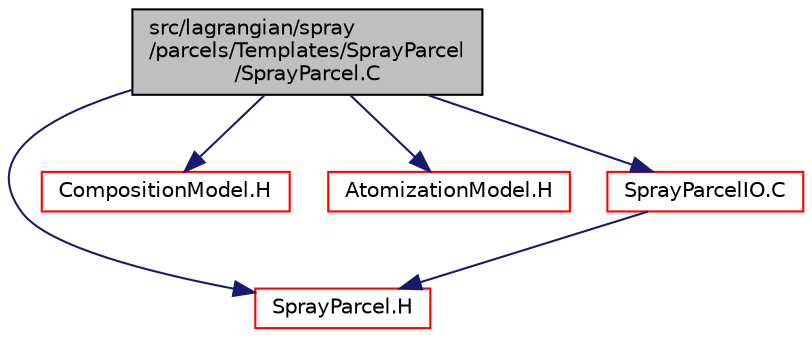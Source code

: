 digraph "src/lagrangian/spray/parcels/Templates/SprayParcel/SprayParcel.C"
{
  bgcolor="transparent";
  edge [fontname="Helvetica",fontsize="10",labelfontname="Helvetica",labelfontsize="10"];
  node [fontname="Helvetica",fontsize="10",shape=record];
  Node1 [label="src/lagrangian/spray\l/parcels/Templates/SprayParcel\l/SprayParcel.C",height=0.2,width=0.4,color="black", fillcolor="grey75", style="filled", fontcolor="black"];
  Node1 -> Node2 [color="midnightblue",fontsize="10",style="solid",fontname="Helvetica"];
  Node2 [label="SprayParcel.H",height=0.2,width=0.4,color="red",URL="$a07155.html"];
  Node1 -> Node3 [color="midnightblue",fontsize="10",style="solid",fontname="Helvetica"];
  Node3 [label="CompositionModel.H",height=0.2,width=0.4,color="red",URL="$a06975.html"];
  Node1 -> Node4 [color="midnightblue",fontsize="10",style="solid",fontname="Helvetica"];
  Node4 [label="AtomizationModel.H",height=0.2,width=0.4,color="red",URL="$a07159.html"];
  Node1 -> Node5 [color="midnightblue",fontsize="10",style="solid",fontname="Helvetica"];
  Node5 [label="SprayParcelIO.C",height=0.2,width=0.4,color="red",URL="$a07157.html"];
  Node5 -> Node2 [color="midnightblue",fontsize="10",style="solid",fontname="Helvetica"];
}
